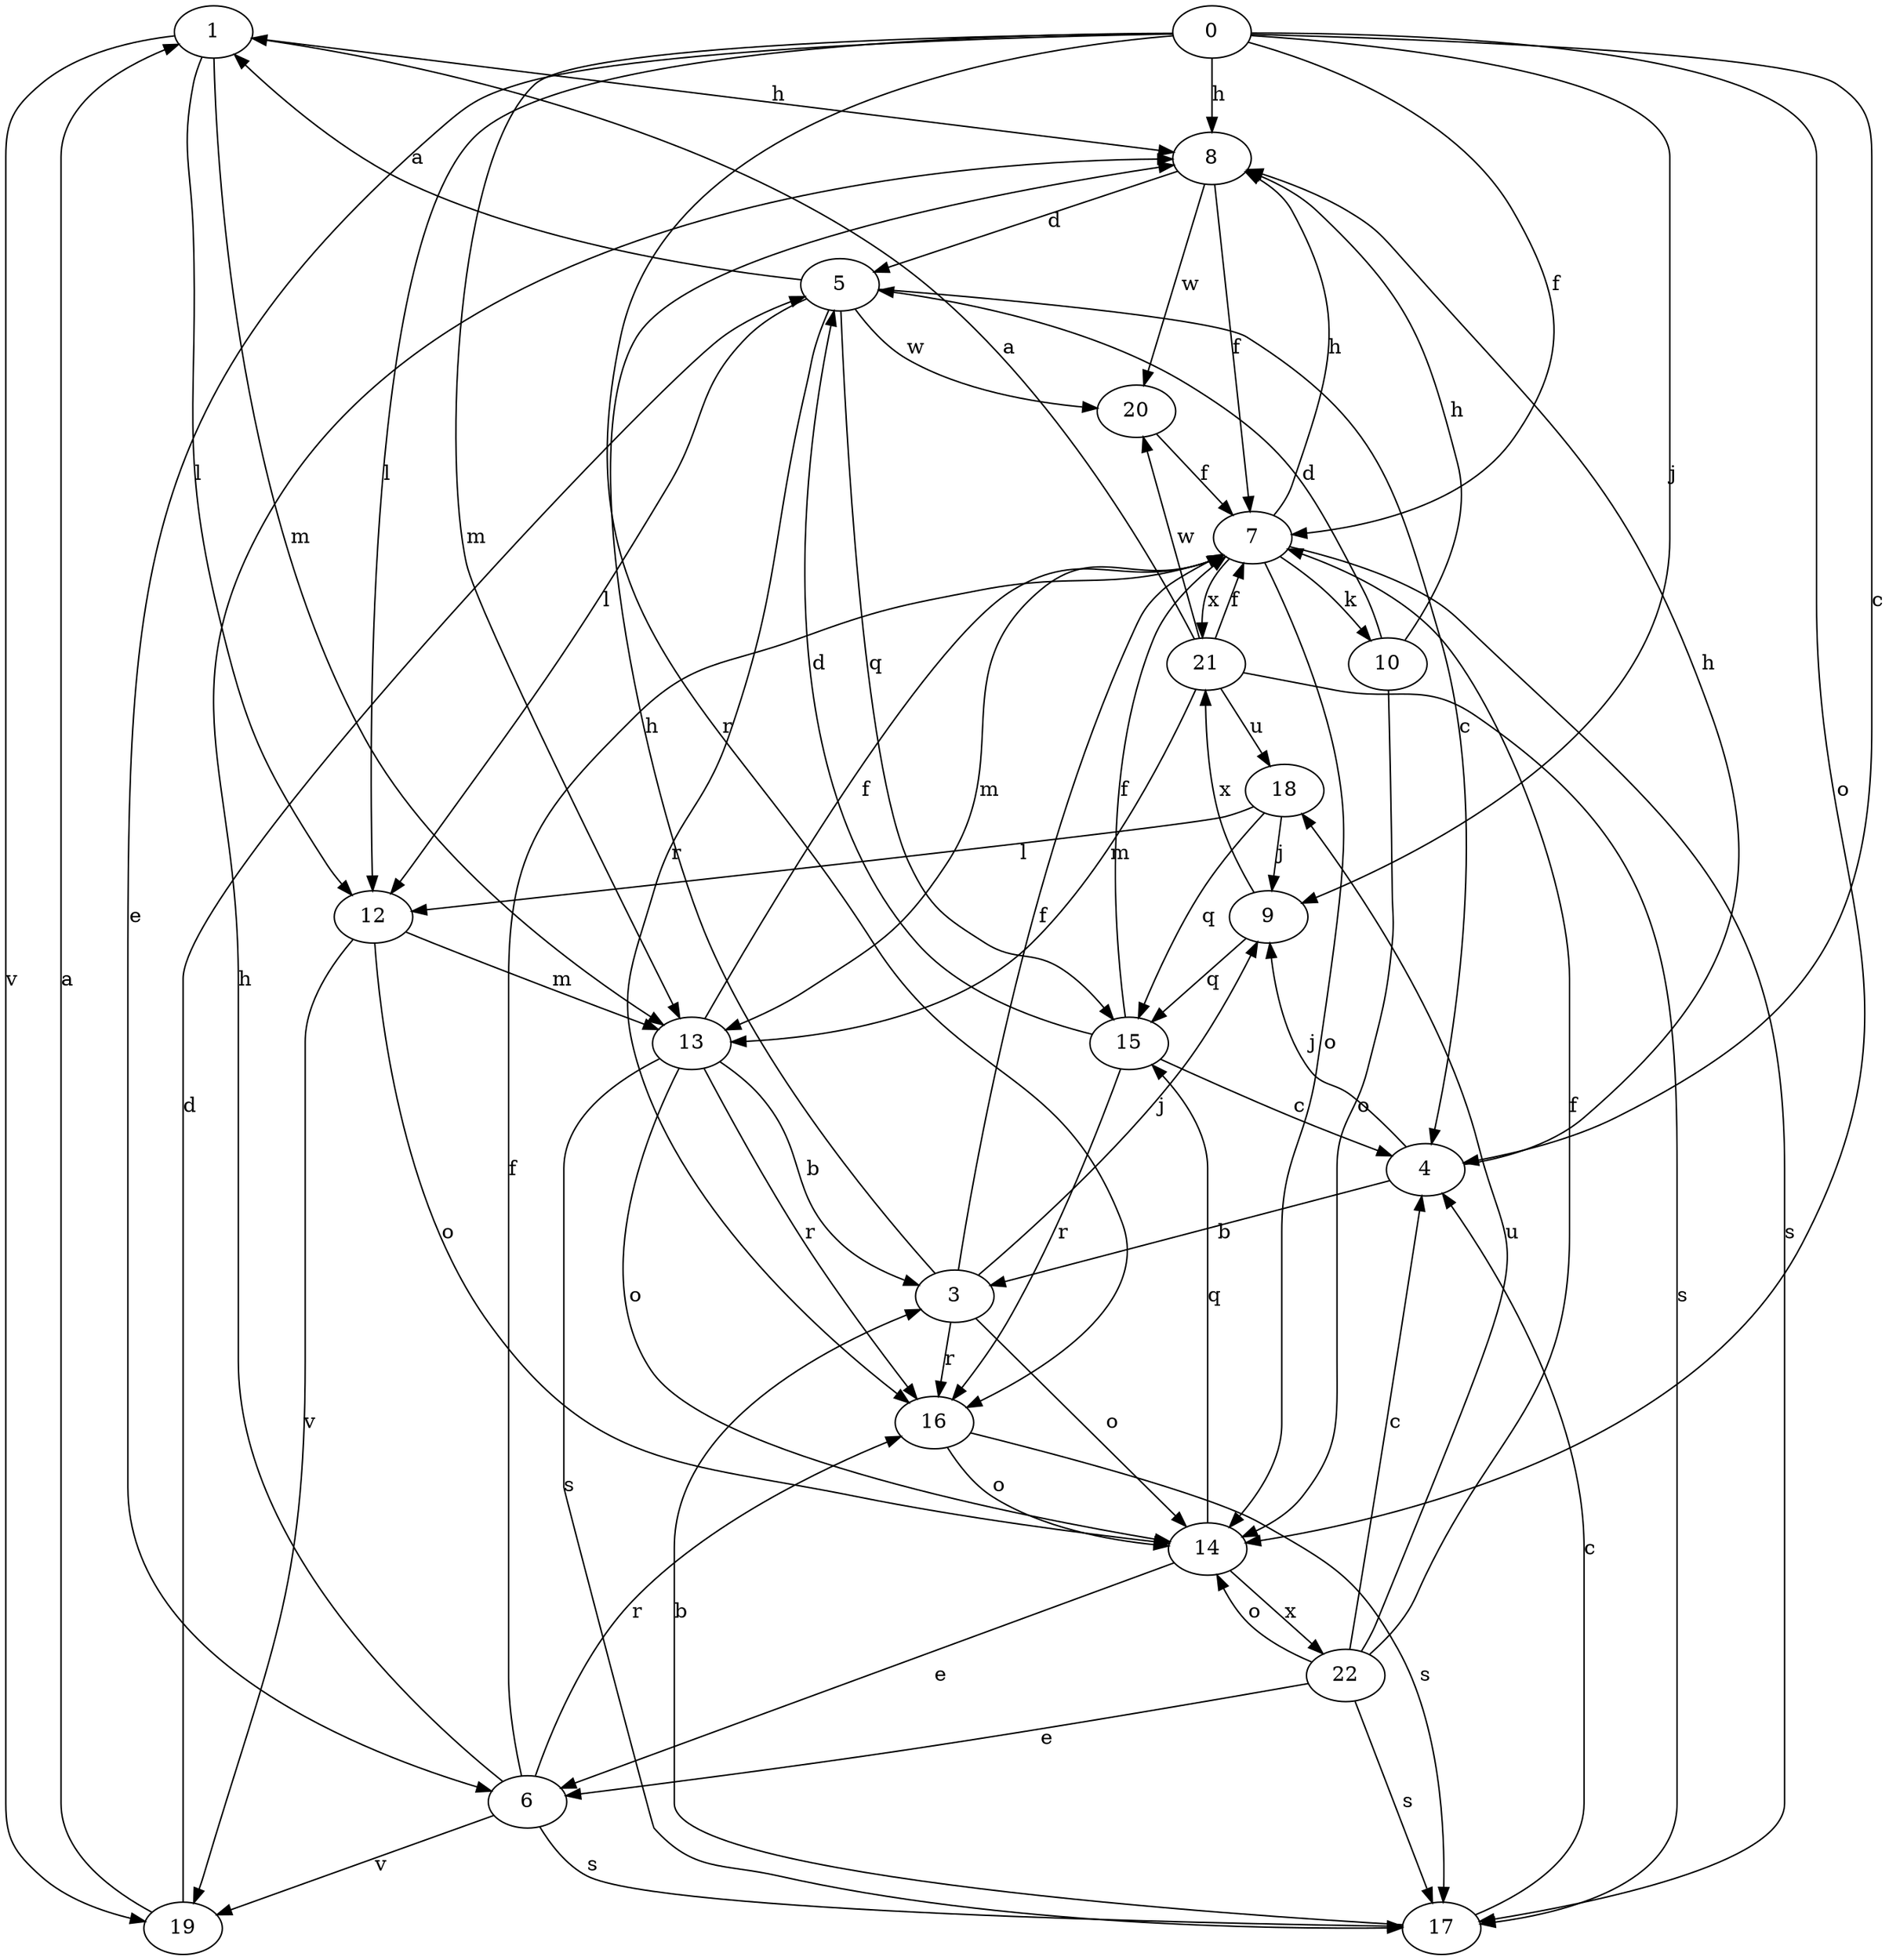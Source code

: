 strict digraph  {
1;
3;
4;
5;
6;
7;
8;
9;
10;
12;
13;
0;
14;
15;
16;
17;
18;
19;
20;
21;
22;
1 -> 8  [label=h];
1 -> 12  [label=l];
1 -> 13  [label=m];
1 -> 19  [label=v];
3 -> 7  [label=f];
3 -> 8  [label=h];
3 -> 9  [label=j];
3 -> 14  [label=o];
3 -> 16  [label=r];
4 -> 3  [label=b];
4 -> 8  [label=h];
4 -> 9  [label=j];
5 -> 1  [label=a];
5 -> 4  [label=c];
5 -> 12  [label=l];
5 -> 15  [label=q];
5 -> 16  [label=r];
5 -> 20  [label=w];
6 -> 7  [label=f];
6 -> 8  [label=h];
6 -> 16  [label=r];
6 -> 17  [label=s];
6 -> 19  [label=v];
7 -> 8  [label=h];
7 -> 10  [label=k];
7 -> 13  [label=m];
7 -> 14  [label=o];
7 -> 17  [label=s];
7 -> 21  [label=x];
8 -> 5  [label=d];
8 -> 7  [label=f];
8 -> 20  [label=w];
9 -> 15  [label=q];
9 -> 21  [label=x];
10 -> 5  [label=d];
10 -> 8  [label=h];
10 -> 14  [label=o];
12 -> 13  [label=m];
12 -> 14  [label=o];
12 -> 19  [label=v];
13 -> 3  [label=b];
13 -> 7  [label=f];
13 -> 14  [label=o];
13 -> 16  [label=r];
13 -> 17  [label=s];
0 -> 4  [label=c];
0 -> 6  [label=e];
0 -> 7  [label=f];
0 -> 8  [label=h];
0 -> 9  [label=j];
0 -> 12  [label=l];
0 -> 13  [label=m];
0 -> 14  [label=o];
0 -> 16  [label=r];
14 -> 6  [label=e];
14 -> 15  [label=q];
14 -> 22  [label=x];
15 -> 4  [label=c];
15 -> 5  [label=d];
15 -> 7  [label=f];
15 -> 16  [label=r];
16 -> 14  [label=o];
16 -> 17  [label=s];
17 -> 3  [label=b];
17 -> 4  [label=c];
18 -> 9  [label=j];
18 -> 12  [label=l];
18 -> 15  [label=q];
19 -> 1  [label=a];
19 -> 5  [label=d];
20 -> 7  [label=f];
21 -> 1  [label=a];
21 -> 7  [label=f];
21 -> 13  [label=m];
21 -> 17  [label=s];
21 -> 18  [label=u];
21 -> 20  [label=w];
22 -> 4  [label=c];
22 -> 6  [label=e];
22 -> 7  [label=f];
22 -> 14  [label=o];
22 -> 17  [label=s];
22 -> 18  [label=u];
}
